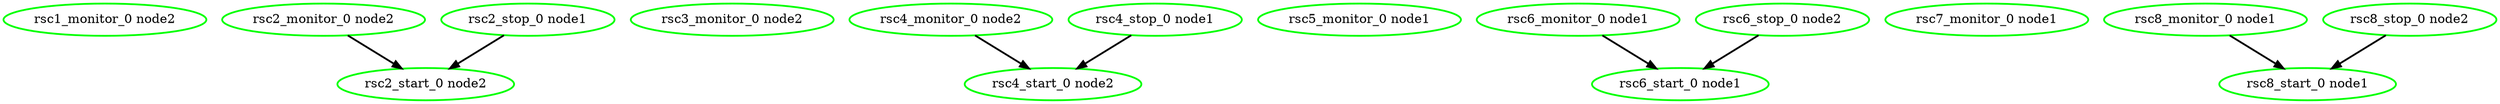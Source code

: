  digraph "g" {
"rsc1_monitor_0 node2" [ style=bold color="green" fontcolor="black" ]
"rsc2_monitor_0 node2" -> "rsc2_start_0 node2" [ style = bold]
"rsc2_monitor_0 node2" [ style=bold color="green" fontcolor="black" ]
"rsc2_start_0 node2" [ style=bold color="green" fontcolor="black" ]
"rsc2_stop_0 node1" -> "rsc2_start_0 node2" [ style = bold]
"rsc2_stop_0 node1" [ style=bold color="green" fontcolor="black" ]
"rsc3_monitor_0 node2" [ style=bold color="green" fontcolor="black" ]
"rsc4_monitor_0 node2" -> "rsc4_start_0 node2" [ style = bold]
"rsc4_monitor_0 node2" [ style=bold color="green" fontcolor="black" ]
"rsc4_start_0 node2" [ style=bold color="green" fontcolor="black" ]
"rsc4_stop_0 node1" -> "rsc4_start_0 node2" [ style = bold]
"rsc4_stop_0 node1" [ style=bold color="green" fontcolor="black" ]
"rsc5_monitor_0 node1" [ style=bold color="green" fontcolor="black" ]
"rsc6_monitor_0 node1" -> "rsc6_start_0 node1" [ style = bold]
"rsc6_monitor_0 node1" [ style=bold color="green" fontcolor="black" ]
"rsc6_start_0 node1" [ style=bold color="green" fontcolor="black" ]
"rsc6_stop_0 node2" -> "rsc6_start_0 node1" [ style = bold]
"rsc6_stop_0 node2" [ style=bold color="green" fontcolor="black" ]
"rsc7_monitor_0 node1" [ style=bold color="green" fontcolor="black" ]
"rsc8_monitor_0 node1" -> "rsc8_start_0 node1" [ style = bold]
"rsc8_monitor_0 node1" [ style=bold color="green" fontcolor="black" ]
"rsc8_start_0 node1" [ style=bold color="green" fontcolor="black" ]
"rsc8_stop_0 node2" -> "rsc8_start_0 node1" [ style = bold]
"rsc8_stop_0 node2" [ style=bold color="green" fontcolor="black" ]
}
